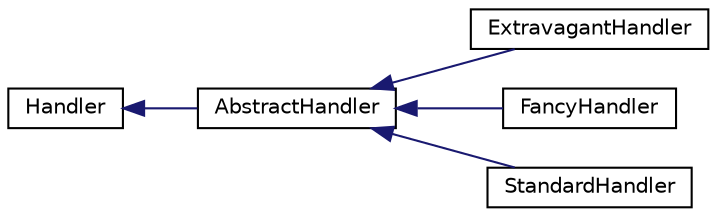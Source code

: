 digraph "Graphical Class Hierarchy"
{
 // LATEX_PDF_SIZE
  edge [fontname="Helvetica",fontsize="10",labelfontname="Helvetica",labelfontsize="10"];
  node [fontname="Helvetica",fontsize="10",shape=record];
  rankdir="LR";
  Node0 [label="Handler",height=0.2,width=0.4,color="black", fillcolor="white", style="filled",URL="$classHandler.html",tooltip="this class is the base class for the handler classes"];
  Node0 -> Node1 [dir="back",color="midnightblue",fontsize="10",style="solid",fontname="Helvetica"];
  Node1 [label="AbstractHandler",height=0.2,width=0.4,color="black", fillcolor="white", style="filled",URL="$classAbstractHandler.html",tooltip="This class inherits from the Handler class and is an abstract handler that will be used to chain hand..."];
  Node1 -> Node2 [dir="back",color="midnightblue",fontsize="10",style="solid",fontname="Helvetica"];
  Node2 [label="ExtravagantHandler",height=0.2,width=0.4,color="black", fillcolor="white", style="filled",URL="$classExtravagantHandler.html",tooltip="this class handles rides with extravagant entities"];
  Node1 -> Node3 [dir="back",color="midnightblue",fontsize="10",style="solid",fontname="Helvetica"];
  Node3 [label="FancyHandler",height=0.2,width=0.4,color="black", fillcolor="white", style="filled",URL="$classFancyHandler.html",tooltip="this class handles rides with fancy entities"];
  Node1 -> Node4 [dir="back",color="midnightblue",fontsize="10",style="solid",fontname="Helvetica"];
  Node4 [label="StandardHandler",height=0.2,width=0.4,color="black", fillcolor="white", style="filled",URL="$classStandardHandler.html",tooltip="This class handles rides with standard entities."];
}
